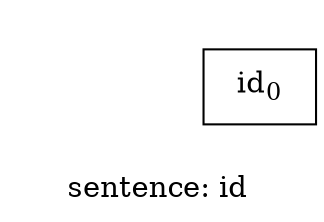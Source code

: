 digraph {
label="sentence: id "
node [shape=circle];
compound=true;
rank1 [style = invis];
{
rank = same;
node [shape=box];
rank1 
 -> "1366271612752_1"
 [style = invis];
}
"1366271612752_1"[label = <id<SUB>0</SUB>>];
}
